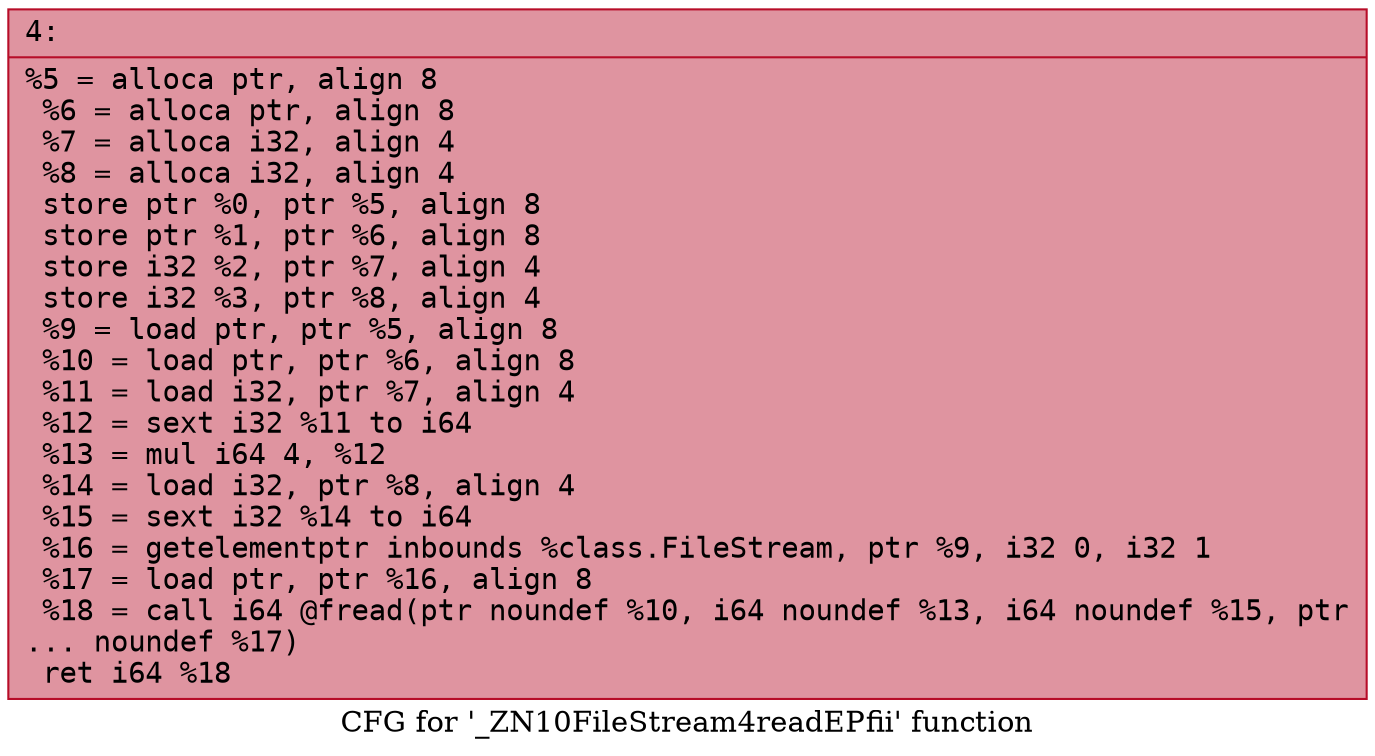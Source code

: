 digraph "CFG for '_ZN10FileStream4readEPfii' function" {
	label="CFG for '_ZN10FileStream4readEPfii' function";

	Node0x600000939fe0 [shape=record,color="#b70d28ff", style=filled, fillcolor="#b70d2870" fontname="Courier",label="{4:\l|  %5 = alloca ptr, align 8\l  %6 = alloca ptr, align 8\l  %7 = alloca i32, align 4\l  %8 = alloca i32, align 4\l  store ptr %0, ptr %5, align 8\l  store ptr %1, ptr %6, align 8\l  store i32 %2, ptr %7, align 4\l  store i32 %3, ptr %8, align 4\l  %9 = load ptr, ptr %5, align 8\l  %10 = load ptr, ptr %6, align 8\l  %11 = load i32, ptr %7, align 4\l  %12 = sext i32 %11 to i64\l  %13 = mul i64 4, %12\l  %14 = load i32, ptr %8, align 4\l  %15 = sext i32 %14 to i64\l  %16 = getelementptr inbounds %class.FileStream, ptr %9, i32 0, i32 1\l  %17 = load ptr, ptr %16, align 8\l  %18 = call i64 @fread(ptr noundef %10, i64 noundef %13, i64 noundef %15, ptr\l... noundef %17)\l  ret i64 %18\l}"];
}
